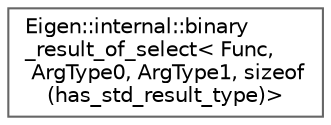 digraph "类继承关系图"
{
 // LATEX_PDF_SIZE
  bgcolor="transparent";
  edge [fontname=Helvetica,fontsize=10,labelfontname=Helvetica,labelfontsize=10];
  node [fontname=Helvetica,fontsize=10,shape=box,height=0.2,width=0.4];
  rankdir="LR";
  Node0 [id="Node000000",label="Eigen::internal::binary\l_result_of_select\< Func,\l ArgType0, ArgType1, sizeof\l(has_std_result_type)\>",height=0.2,width=0.4,color="grey40", fillcolor="white", style="filled",URL="$struct_eigen_1_1internal_1_1binary__result__of__select_3_01_func_00_01_arg_type0_00_01_arg_type12f7b681b9b0e96643c5ba0b38cf06652.html",tooltip=" "];
}
